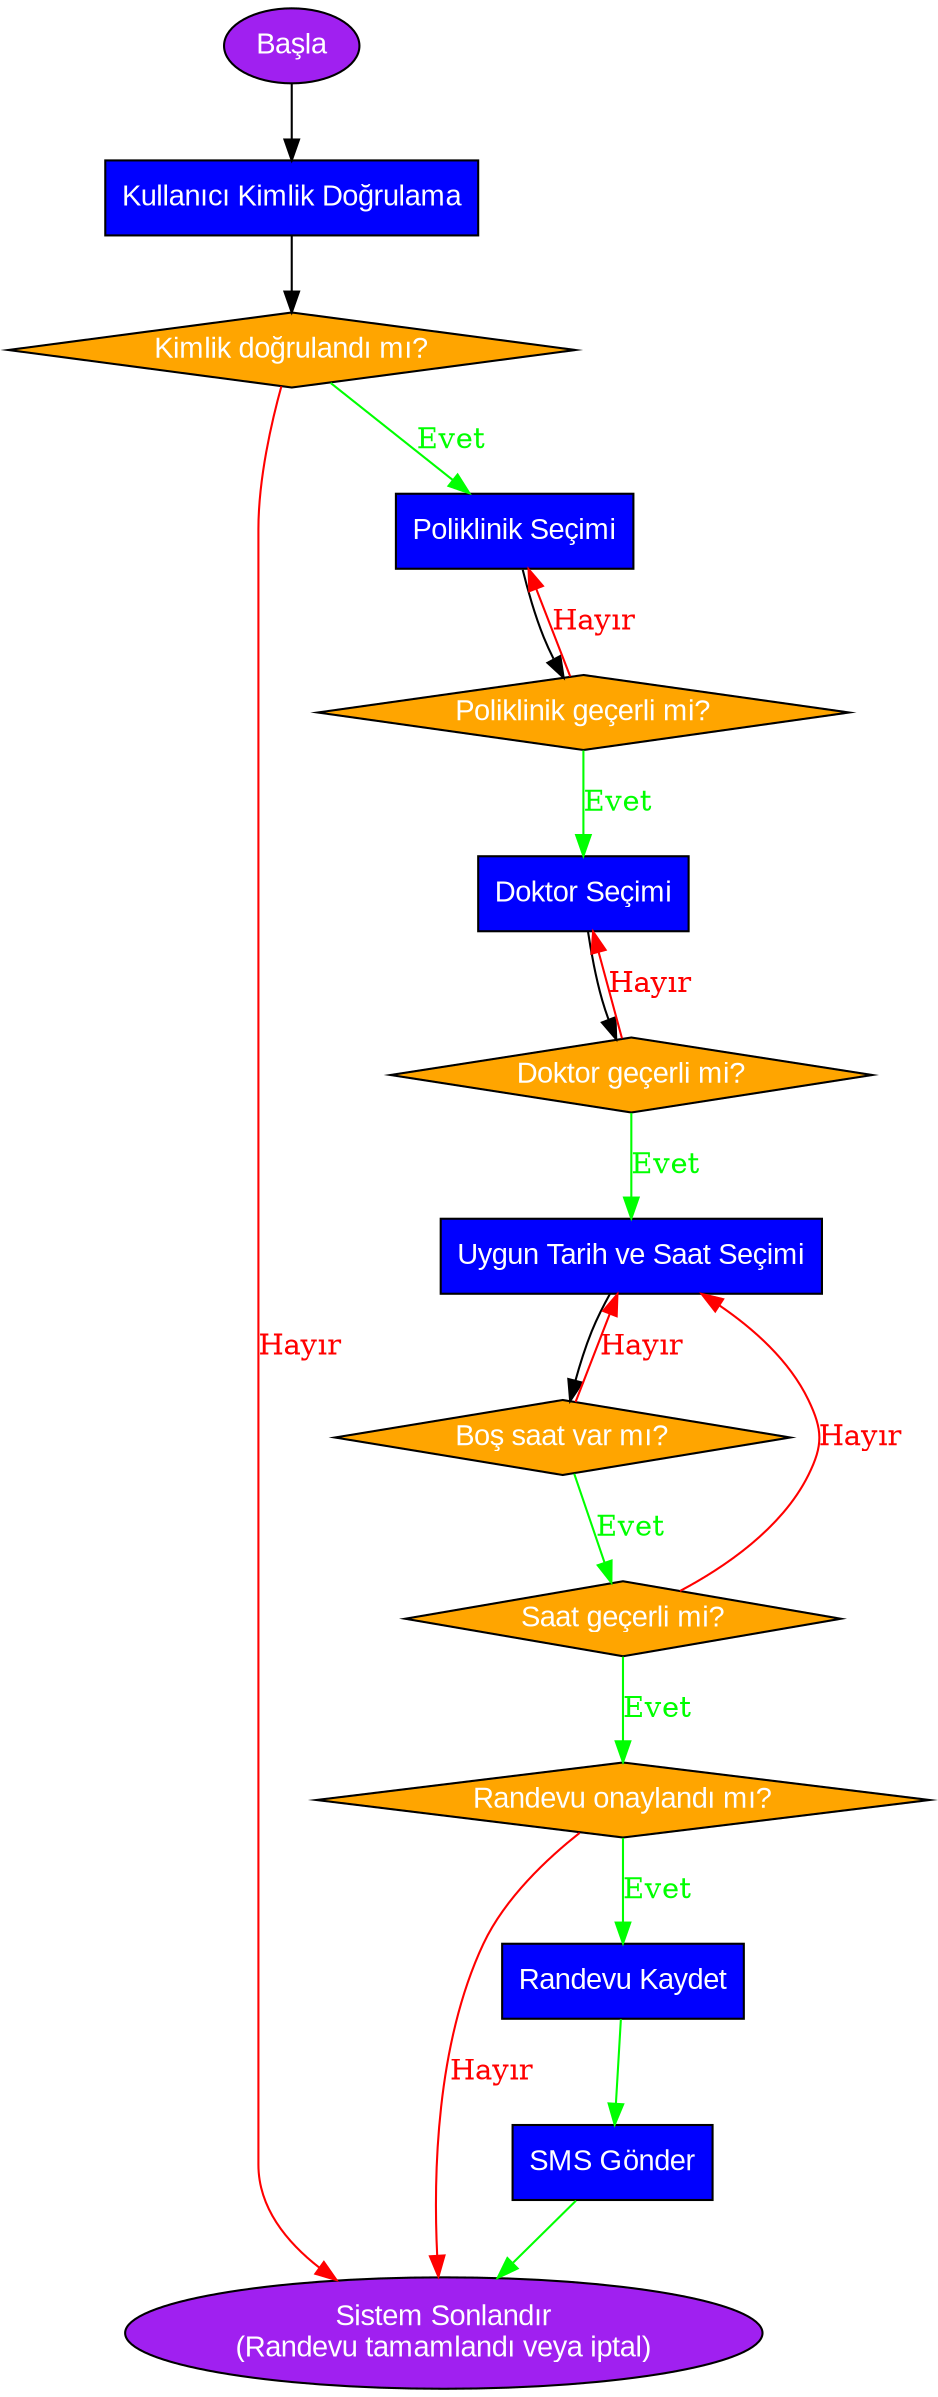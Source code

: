 digraph HastaneRandevu {
    rankdir=TB;
    node [fontname="Arial", style=filled, fontcolor=white];

    // Başlangıç ve Bitiş
    Start [shape=oval, label="Başla", fillcolor=purple];
    End [shape=oval, label="Sistem Sonlandır\n(Randevu tamamlandı veya iptal)", fillcolor=purple];

    // İşlem adımları
    KimlikIslem [shape=rectangle, label="Kullanıcı Kimlik Doğrulama", fillcolor=blue];
    PoliklinikIslem [shape=rectangle, label="Poliklinik Seçimi", fillcolor=blue];
    DoktorIslem [shape=rectangle, label="Doktor Seçimi", fillcolor=blue];
    SaatIslem [shape=rectangle, label="Uygun Tarih ve Saat Seçimi", fillcolor=blue];
    RandevuKaydet [shape=rectangle, label="Randevu Kaydet", fillcolor=blue];
    SMSGonder [shape=rectangle, label="SMS Gönder", fillcolor=blue];

    // Karar adımları
    KimlikKarar [shape=diamond, label="Kimlik doğrulandı mı?", fillcolor=orange];
    PoliklinikKarar [shape=diamond, label="Poliklinik geçerli mi?", fillcolor=orange];
    DoktorKarar [shape=diamond, label="Doktor geçerli mi?", fillcolor=orange];
    SaatKarar [shape=diamond, label="Saat geçerli mi?", fillcolor=orange];
    BosSaatKarar [shape=diamond, label="Boş saat var mı?", fillcolor=orange];
    OnayKarar [shape=diamond, label="Randevu onaylandı mı?", fillcolor=orange];

    // Akış
    Start -> KimlikIslem;
    KimlikIslem -> KimlikKarar;
    KimlikKarar -> End [label="Hayır", color=red, fontcolor=red];
    KimlikKarar -> PoliklinikIslem [label="Evet", color=green, fontcolor=green];

    PoliklinikIslem -> PoliklinikKarar;
    PoliklinikKarar -> PoliklinikIslem [label="Hayır", color=red, fontcolor=red];
    PoliklinikKarar -> DoktorIslem [label="Evet", color=green, fontcolor=green];

    DoktorIslem -> DoktorKarar;
    DoktorKarar -> DoktorIslem [label="Hayır", color=red, fontcolor=red];
    DoktorKarar -> SaatIslem [label="Evet", color=green, fontcolor=green];

    SaatIslem -> BosSaatKarar;
    BosSaatKarar -> SaatIslem [label="Hayır", color=red, fontcolor=red];
    BosSaatKarar -> SaatKarar [label="Evet", color=green, fontcolor=green];

    SaatKarar -> SaatIslem [label="Hayır", color=red, fontcolor=red];
    SaatKarar -> OnayKarar [label="Evet", color=green, fontcolor=green];

    OnayKarar -> RandevuKaydet [label="Evet", color=green, fontcolor=green];
    OnayKarar -> End [label="Hayır", color=red, fontcolor=red];

    RandevuKaydet -> SMSGonder [color=green];
    SMSGonder -> End [color=green];
}
